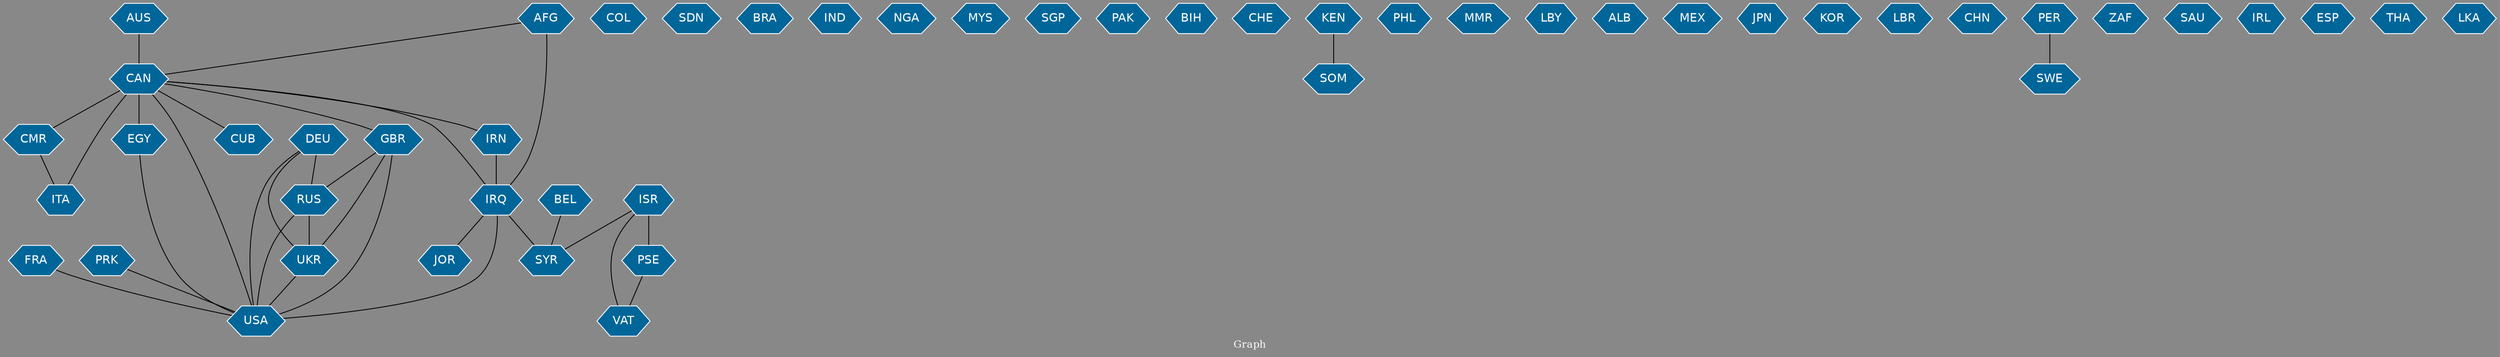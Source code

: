 // Countries together in item graph
graph {
	graph [bgcolor="#888888" fontcolor=white fontsize=12 label="Graph" outputorder=edgesfirst overlap=prism]
	node [color=white fillcolor="#006699" fontcolor=white fontname=Helvetica shape=hexagon style=filled]
	edge [arrowhead=open color=black fontcolor=white fontname=Courier fontsize=12]
		USA [label=USA]
		PRK [label=PRK]
		COL [label=COL]
		UKR [label=UKR]
		IRQ [label=IRQ]
		VAT [label=VAT]
		EGY [label=EGY]
		CAN [label=CAN]
		ISR [label=ISR]
		PSE [label=PSE]
		AFG [label=AFG]
		SDN [label=SDN]
		BRA [label=BRA]
		IND [label=IND]
		GBR [label=GBR]
		RUS [label=RUS]
		IRN [label=IRN]
		NGA [label=NGA]
		MYS [label=MYS]
		SGP [label=SGP]
		PAK [label=PAK]
		BIH [label=BIH]
		CHE [label=CHE]
		KEN [label=KEN]
		SOM [label=SOM]
		DEU [label=DEU]
		AUS [label=AUS]
		SYR [label=SYR]
		PHL [label=PHL]
		FRA [label=FRA]
		MMR [label=MMR]
		LBY [label=LBY]
		ALB [label=ALB]
		MEX [label=MEX]
		JPN [label=JPN]
		CMR [label=CMR]
		ITA [label=ITA]
		KOR [label=KOR]
		LBR [label=LBR]
		CUB [label=CUB]
		CHN [label=CHN]
		SWE [label=SWE]
		PER [label=PER]
		ZAF [label=ZAF]
		BEL [label=BEL]
		SAU [label=SAU]
		IRL [label=IRL]
		ESP [label=ESP]
		JOR [label=JOR]
		THA [label=THA]
		LKA [label=LKA]
			FRA -- USA [weight=1]
			DEU -- UKR [weight=1]
			ISR -- PSE [weight=9]
			DEU -- RUS [weight=1]
			CAN -- EGY [weight=6]
			IRN -- IRQ [weight=4]
			EGY -- USA [weight=1]
			ISR -- SYR [weight=1]
			AFG -- CAN [weight=1]
			CAN -- USA [weight=1]
			AUS -- CAN [weight=1]
			IRQ -- USA [weight=3]
			CAN -- GBR [weight=1]
			CAN -- IRN [weight=1]
			ISR -- VAT [weight=1]
			BEL -- SYR [weight=1]
			GBR -- UKR [weight=1]
			CAN -- ITA [weight=3]
			CAN -- CUB [weight=1]
			IRQ -- JOR [weight=1]
			PSE -- VAT [weight=1]
			AFG -- IRQ [weight=3]
			RUS -- USA [weight=4]
			UKR -- USA [weight=2]
			RUS -- UKR [weight=19]
			IRQ -- SYR [weight=4]
			DEU -- USA [weight=1]
			GBR -- RUS [weight=1]
			KEN -- SOM [weight=2]
			CAN -- IRQ [weight=2]
			CAN -- CMR [weight=3]
			PRK -- USA [weight=1]
			PER -- SWE [weight=1]
			GBR -- USA [weight=2]
			CMR -- ITA [weight=3]
}